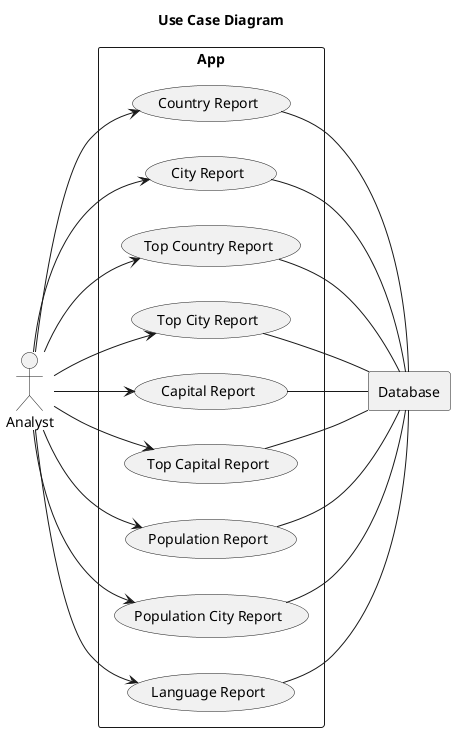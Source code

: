 @startuml
' Keep default left-to-right direction so Database is on the side
left to right direction
title Use Case Diagram

' --- Actors ---
actor "Analyst" as Analyst
rectangle Database

' --- Systems ---

rectangle "App" {
    usecase UC1 as "Country Report"
    usecase UC2 as "City Report"
    usecase UC3 as "Top Country Report"
    usecase UC4 as "Top City Report"
    usecase UC5 as "Capital Report"
    usecase UC6 as "Top Capital Report"
    usecase UC7 as "Population Report"
    usecase UC8 as "Population City Report"
    usecase UC9 as "Language Report"
}
' --- Relationships ---
' --- Actor Relationships ---
Analyst --> UC1
Analyst --> UC2
Analyst --> UC3
Analyst --> UC4
Analyst --> UC5
Analyst --> UC6
Analyst --> UC7
Analyst --> UC8
Analyst --> UC9





' --- Second System Relationships ---
UC1 -- Database
UC2 -- Database
UC3 -- Database
UC4 -- Database
UC5 -- Database
UC6 -- Database
UC7 -- Database
UC8 -- Database
UC9 -- Database

@enduml
